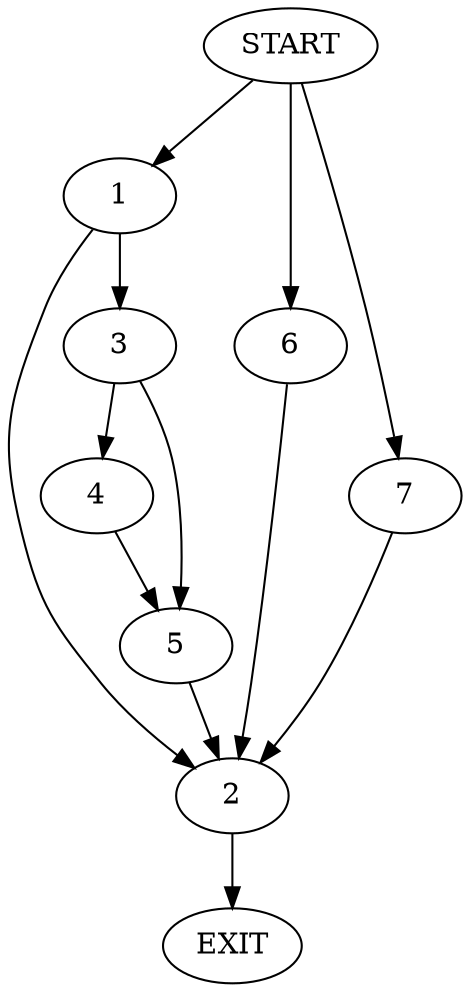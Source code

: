 digraph {
0 [label="START"]
8 [label="EXIT"]
0 -> 1
1 -> 2
1 -> 3
3 -> 4
3 -> 5
2 -> 8
4 -> 5
5 -> 2
0 -> 6
6 -> 2
0 -> 7
7 -> 2
}

